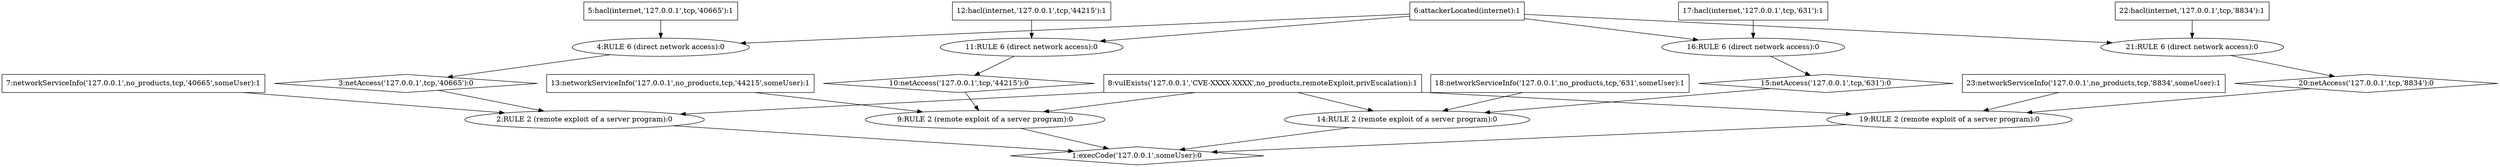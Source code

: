 digraph G {
	1 [label="1:execCode('127.0.0.1',someUser):0",shape=diamond];
	2 [label="2:RULE 2 (remote exploit of a server program):0",shape=ellipse];
	3 [label="3:netAccess('127.0.0.1',tcp,'40665'):0",shape=diamond];
	4 [label="4:RULE 6 (direct network access):0",shape=ellipse];
	5 [label="5:hacl(internet,'127.0.0.1',tcp,'40665'):1",shape=box];
	6 [label="6:attackerLocated(internet):1",shape=box];
	7 [label="7:networkServiceInfo('127.0.0.1',no_products,tcp,'40665',someUser):1",shape=box];
	8 [label="8:vulExists('127.0.0.1','CVE-XXXX-XXXX',no_products,remoteExploit,privEscalation):1",shape=box];
	9 [label="9:RULE 2 (remote exploit of a server program):0",shape=ellipse];
	10 [label="10:netAccess('127.0.0.1',tcp,'44215'):0",shape=diamond];
	11 [label="11:RULE 6 (direct network access):0",shape=ellipse];
	12 [label="12:hacl(internet,'127.0.0.1',tcp,'44215'):1",shape=box];
	13 [label="13:networkServiceInfo('127.0.0.1',no_products,tcp,'44215',someUser):1",shape=box];
	14 [label="14:RULE 2 (remote exploit of a server program):0",shape=ellipse];
	15 [label="15:netAccess('127.0.0.1',tcp,'631'):0",shape=diamond];
	16 [label="16:RULE 6 (direct network access):0",shape=ellipse];
	17 [label="17:hacl(internet,'127.0.0.1',tcp,'631'):1",shape=box];
	18 [label="18:networkServiceInfo('127.0.0.1',no_products,tcp,'631',someUser):1",shape=box];
	19 [label="19:RULE 2 (remote exploit of a server program):0",shape=ellipse];
	20 [label="20:netAccess('127.0.0.1',tcp,'8834'):0",shape=diamond];
	21 [label="21:RULE 6 (direct network access):0",shape=ellipse];
	22 [label="22:hacl(internet,'127.0.0.1',tcp,'8834'):1",shape=box];
	23 [label="23:networkServiceInfo('127.0.0.1',no_products,tcp,'8834',someUser):1",shape=box];
	5 -> 	4;
	6 -> 	4;
	4 -> 	3;
	3 -> 	2;
	7 -> 	2;
	8 -> 	2;
	2 -> 	1;
	12 -> 	11;
	6 -> 	11;
	11 -> 	10;
	10 -> 	9;
	13 -> 	9;
	8 -> 	9;
	9 -> 	1;
	17 -> 	16;
	6 -> 	16;
	16 -> 	15;
	15 -> 	14;
	18 -> 	14;
	8 -> 	14;
	14 -> 	1;
	22 -> 	21;
	6 -> 	21;
	21 -> 	20;
	20 -> 	19;
	23 -> 	19;
	8 -> 	19;
	19 -> 	1;
}
